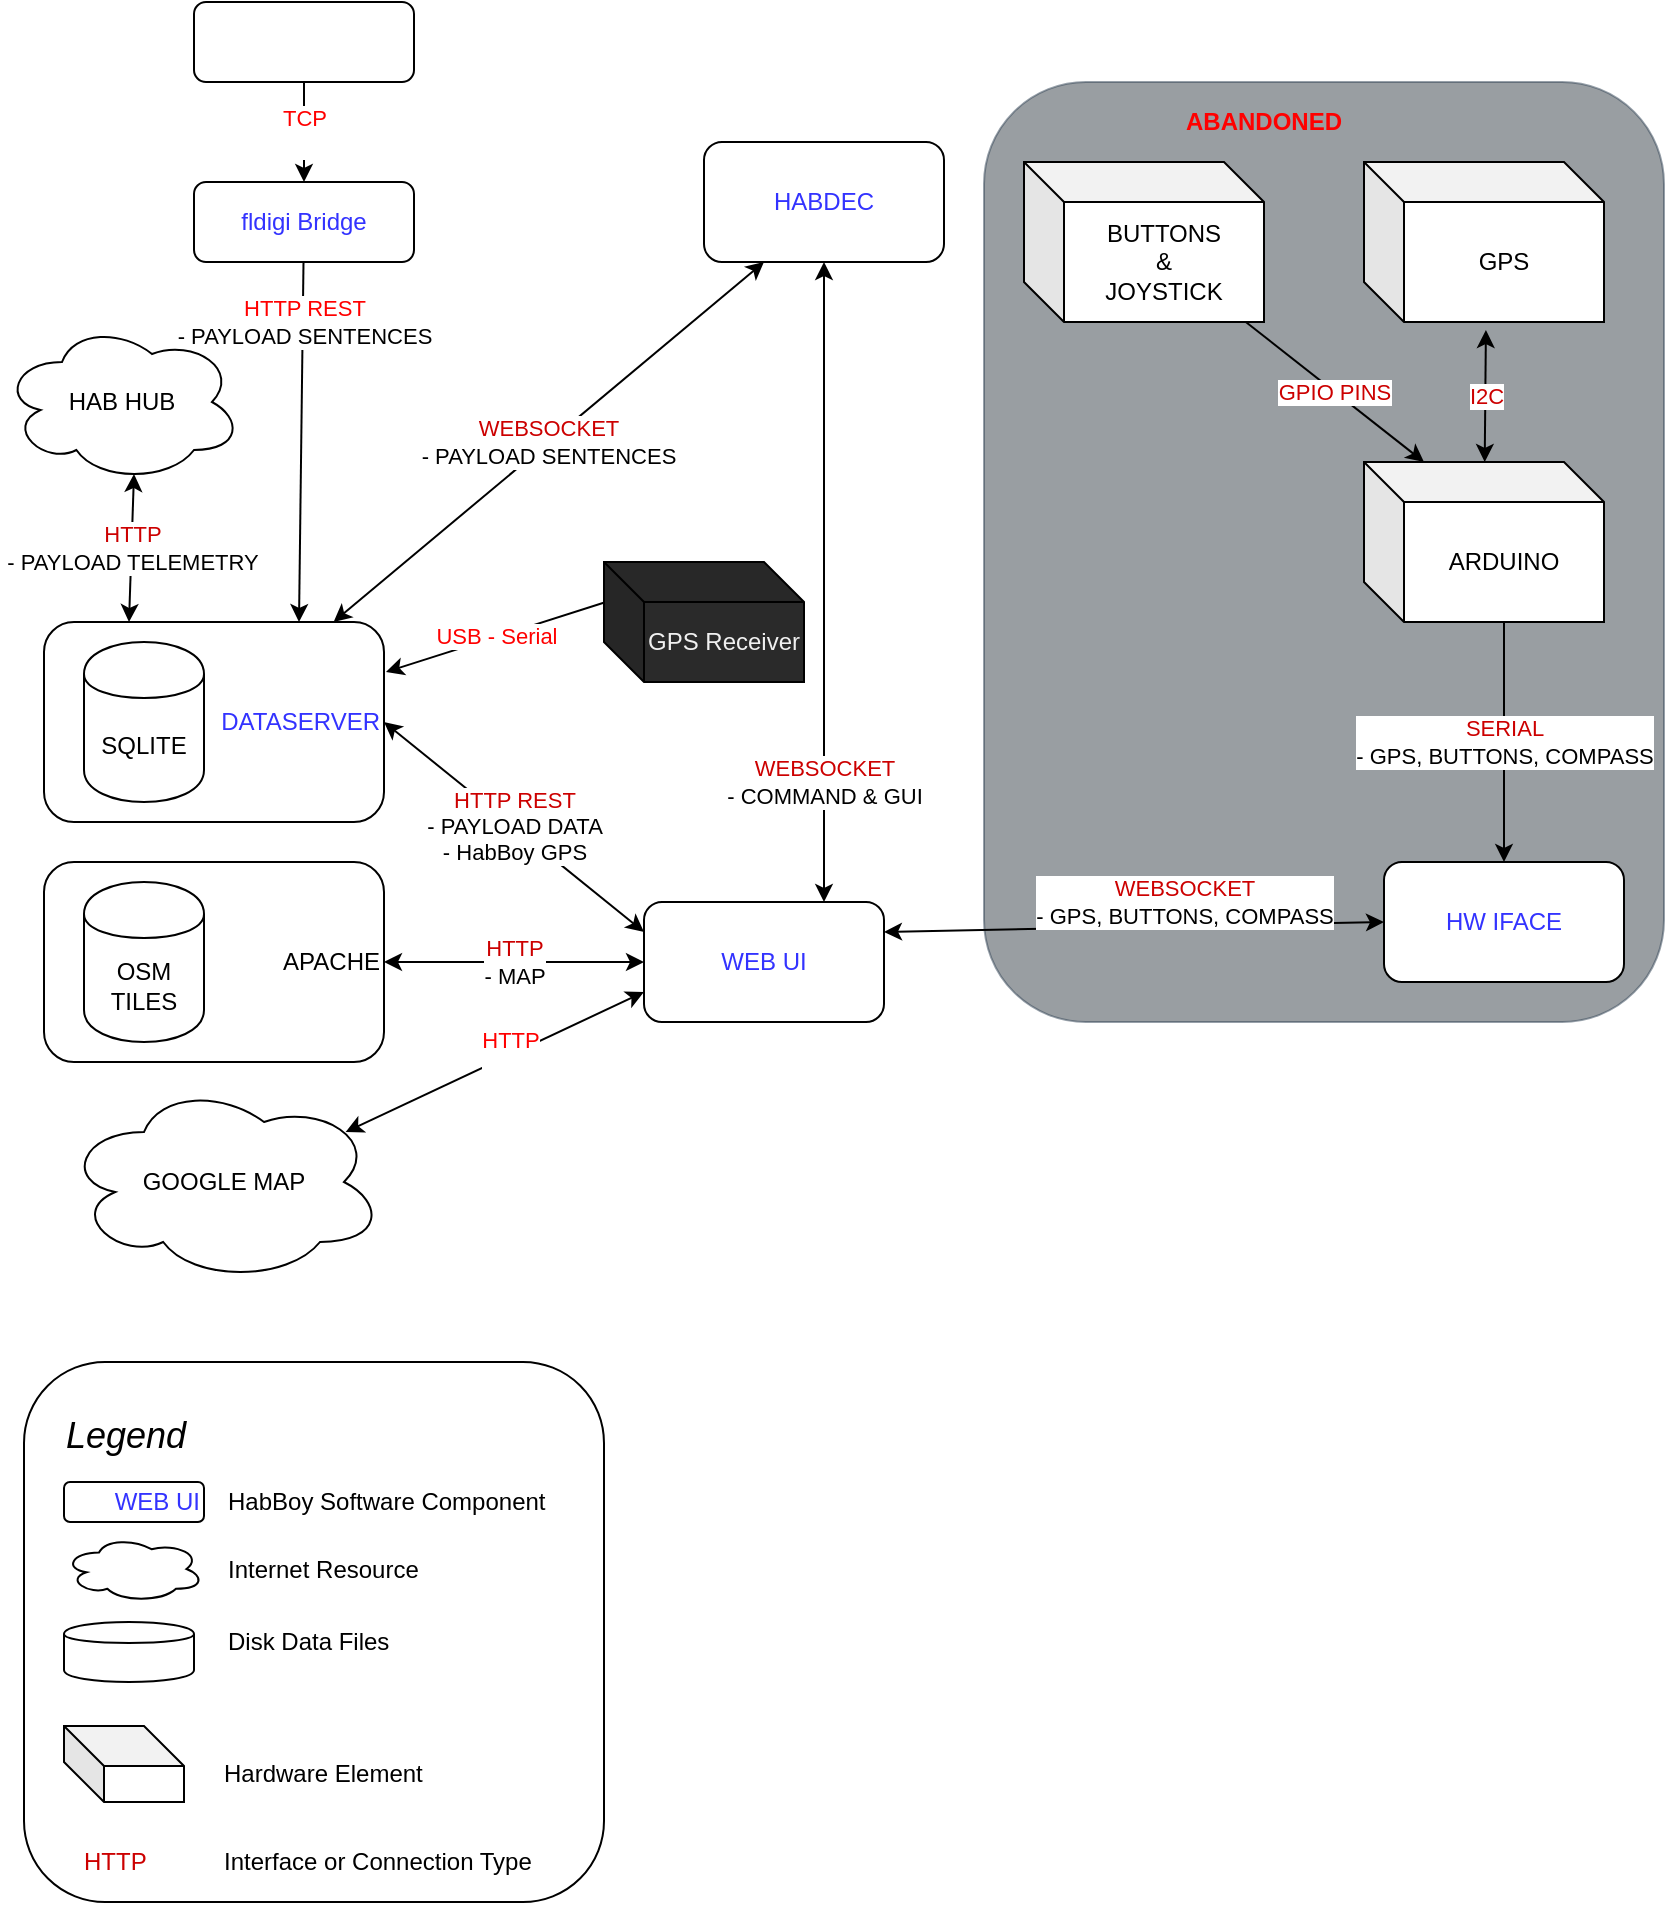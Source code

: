 <mxfile>
    <diagram id="kVDm_knLuPEapHOvSkhW" name="Page-1">
        <mxGraphModel dx="925" dy="764" grid="1" gridSize="10" guides="1" tooltips="1" connect="1" arrows="1" fold="1" page="1" pageScale="1" pageWidth="850" pageHeight="1100" math="0" shadow="0">
            <root>
                <mxCell id="0"/>
                <mxCell id="1" parent="0"/>
                <mxCell id="12" value="" style="whiteSpace=wrap;html=1;strokeColor=#314354;opacity=50;shadow=0;sketch=0;glass=0;fillColor=#353E47;labelPosition=center;verticalLabelPosition=top;align=center;verticalAlign=bottom;fontStyle=1;fontColor=#FF0000;rounded=1;" parent="1" vertex="1">
                    <mxGeometry x="510" y="120" width="340" height="470" as="geometry"/>
                </mxCell>
                <mxCell id="q6xpdlAktihQ9t4JN2tA-16" value="" style="whiteSpace=wrap;html=1;rounded=1;" parent="1" vertex="1">
                    <mxGeometry x="30" y="760" width="290" height="270" as="geometry"/>
                </mxCell>
                <mxCell id="ChM7FxRyLafK2Ug-lwnD-27" value="&lt;div&gt;&lt;font color=&quot;#CC0000&quot;&gt;WEBSOCKET&lt;/font&gt;&lt;/div&gt;&lt;div&gt;- COMMAND &amp;amp; GUI&lt;/div&gt;" style="edgeStyle=none;comic=0;orthogonalLoop=1;jettySize=auto;html=1;exitX=0.5;exitY=1;exitDx=0;exitDy=0;entryX=0.75;entryY=0;entryDx=0;entryDy=0;shadow=0;startArrow=classic;startFill=1;strokeColor=#000000;" parent="1" source="ChM7FxRyLafK2Ug-lwnD-1" target="ChM7FxRyLafK2Ug-lwnD-3" edge="1">
                    <mxGeometry x="0.625" relative="1" as="geometry">
                        <mxPoint as="offset"/>
                    </mxGeometry>
                </mxCell>
                <mxCell id="ChM7FxRyLafK2Ug-lwnD-30" value="&lt;div&gt;&lt;font color=&quot;#CC0000&quot;&gt;WEBSOCKET&lt;/font&gt;&lt;br&gt;&lt;/div&gt;&lt;div&gt;- PAYLOAD SENTENCES&lt;br&gt;&lt;/div&gt;" style="edgeStyle=none;comic=0;orthogonalLoop=1;jettySize=auto;html=1;exitX=0.25;exitY=1;exitDx=0;exitDy=0;shadow=0;startArrow=classic;startFill=1;strokeColor=#000000;" parent="1" source="ChM7FxRyLafK2Ug-lwnD-1" target="ChM7FxRyLafK2Ug-lwnD-2" edge="1">
                    <mxGeometry relative="1" as="geometry"/>
                </mxCell>
                <mxCell id="ChM7FxRyLafK2Ug-lwnD-1" value="&lt;div&gt;&lt;font color=&quot;#3333FF&quot;&gt;HABDEC&lt;/font&gt;&lt;/div&gt;" style="whiteSpace=wrap;html=1;rounded=1;" parent="1" vertex="1">
                    <mxGeometry x="370" y="150" width="120" height="60" as="geometry"/>
                </mxCell>
                <mxCell id="ChM7FxRyLafK2Ug-lwnD-25" value="&lt;div&gt;&lt;font color=&quot;#CC0000&quot;&gt;HTTP REST&lt;/font&gt;&lt;/div&gt;&lt;div&gt;- PAYLOAD DATA&lt;br&gt;&lt;/div&gt;&lt;div&gt;- HabBoy GPS&lt;/div&gt;" style="edgeStyle=none;orthogonalLoop=1;jettySize=auto;html=1;exitX=1;exitY=0.5;exitDx=0;exitDy=0;entryX=0;entryY=0.25;entryDx=0;entryDy=0;startArrow=classic;startFill=1;strokeColor=#000000;" parent="1" source="ChM7FxRyLafK2Ug-lwnD-2" target="ChM7FxRyLafK2Ug-lwnD-3" edge="1">
                    <mxGeometry relative="1" as="geometry"/>
                </mxCell>
                <mxCell id="5" style="orthogonalLoop=1;jettySize=auto;html=1;exitX=0.75;exitY=0;exitDx=0;exitDy=0;strokeColor=#000000;startArrow=classic;startFill=1;endArrow=none;endFill=0;" parent="1" source="ChM7FxRyLafK2Ug-lwnD-2" target="3" edge="1">
                    <mxGeometry relative="1" as="geometry"/>
                </mxCell>
                <mxCell id="6" value="&lt;font color=&quot;#ff0000&quot;&gt;HTTP REST&lt;br&gt;&lt;/font&gt;- PAYLOAD SENTENCES&lt;font color=&quot;#ff0000&quot;&gt;&lt;br&gt;&lt;/font&gt;" style="edgeLabel;html=1;align=center;verticalAlign=middle;resizable=0;points=[];rounded=1;" parent="5" vertex="1" connectable="0">
                    <mxGeometry x="-0.241" y="1" relative="1" as="geometry">
                        <mxPoint x="2.65" y="-81.99" as="offset"/>
                    </mxGeometry>
                </mxCell>
                <mxCell id="ChM7FxRyLafK2Ug-lwnD-2" value="&lt;div&gt;&lt;font color=&quot;#3333FF&quot;&gt;DATASERVER&lt;br&gt;&lt;/font&gt;&lt;/div&gt;" style="whiteSpace=wrap;html=1;align=right;rounded=1;" parent="1" vertex="1">
                    <mxGeometry x="40" y="390" width="170" height="100" as="geometry"/>
                </mxCell>
                <mxCell id="ChM7FxRyLafK2Ug-lwnD-3" value="&lt;div&gt;&lt;font color=&quot;#3333FF&quot;&gt;WEB UI&lt;/font&gt;&lt;/div&gt;" style="whiteSpace=wrap;html=1;rounded=1;" parent="1" vertex="1">
                    <mxGeometry x="340" y="530" width="120" height="60" as="geometry"/>
                </mxCell>
                <mxCell id="ChM7FxRyLafK2Ug-lwnD-4" value="&lt;div&gt;&lt;font color=&quot;#3333FF&quot;&gt;HW IFACE&lt;/font&gt;&lt;/div&gt;" style="whiteSpace=wrap;html=1;rounded=1;" parent="1" vertex="1">
                    <mxGeometry x="710" y="510" width="120" height="60" as="geometry"/>
                </mxCell>
                <mxCell id="ChM7FxRyLafK2Ug-lwnD-9" value="&lt;div&gt;&lt;font color=&quot;#CC0000&quot;&gt;SERIAL&lt;/font&gt;&lt;/div&gt;&lt;div&gt;- GPS, BUTTONS, COMPASS&lt;br&gt;&lt;/div&gt;" style="orthogonalLoop=1;jettySize=auto;html=1;exitX=0;exitY=0;exitDx=70;exitDy=80;exitPerimeter=0;strokeColor=#000000;" parent="1" source="ChM7FxRyLafK2Ug-lwnD-6" target="ChM7FxRyLafK2Ug-lwnD-4" edge="1">
                    <mxGeometry relative="1" as="geometry"/>
                </mxCell>
                <mxCell id="ChM7FxRyLafK2Ug-lwnD-6" value="ARDUINO" style="shape=cube;whiteSpace=wrap;html=1;boundedLbl=1;backgroundOutline=1;darkOpacity=0.05;darkOpacity2=0.1;rounded=1;" parent="1" vertex="1">
                    <mxGeometry x="700" y="310" width="120" height="80" as="geometry"/>
                </mxCell>
                <mxCell id="ChM7FxRyLafK2Ug-lwnD-7" value="SQLITE" style="shape=cylinder;whiteSpace=wrap;html=1;boundedLbl=1;backgroundOutline=1;rounded=1;" parent="1" vertex="1">
                    <mxGeometry x="60" y="400" width="60" height="80" as="geometry"/>
                </mxCell>
                <mxCell id="ChM7FxRyLafK2Ug-lwnD-10" value="&lt;div&gt;&lt;font color=&quot;#CC0000&quot;&gt;WEBSOCKET&lt;/font&gt;&lt;/div&gt;&lt;div&gt;- GPS, BUTTONS, COMPASS&lt;/div&gt;" style="endArrow=classic;startArrow=classic;html=1;entryX=0;entryY=0.5;entryDx=0;entryDy=0;exitX=1;exitY=0.25;exitDx=0;exitDy=0;strokeColor=#000000;" parent="1" source="ChM7FxRyLafK2Ug-lwnD-3" target="ChM7FxRyLafK2Ug-lwnD-4" edge="1">
                    <mxGeometry x="0.202" y="12" width="50" height="50" relative="1" as="geometry">
                        <mxPoint x="130" y="600" as="sourcePoint"/>
                        <mxPoint x="180" y="550" as="targetPoint"/>
                        <mxPoint as="offset"/>
                    </mxGeometry>
                </mxCell>
                <mxCell id="ChM7FxRyLafK2Ug-lwnD-11" value="&lt;div&gt;BUTTONS&lt;/div&gt;&lt;div&gt;&amp;amp;&lt;/div&gt;&lt;div&gt;JOYSTICK&lt;br&gt;&lt;/div&gt;" style="shape=cube;whiteSpace=wrap;html=1;boundedLbl=1;backgroundOutline=1;darkOpacity=0.05;darkOpacity2=0.1;rounded=1;" parent="1" vertex="1">
                    <mxGeometry x="530" y="160" width="120" height="80" as="geometry"/>
                </mxCell>
                <mxCell id="ChM7FxRyLafK2Ug-lwnD-12" value="GPS" style="shape=cube;whiteSpace=wrap;html=1;boundedLbl=1;backgroundOutline=1;darkOpacity=0.05;darkOpacity2=0.1;rounded=1;" parent="1" vertex="1">
                    <mxGeometry x="700" y="160" width="120" height="80" as="geometry"/>
                </mxCell>
                <mxCell id="ChM7FxRyLafK2Ug-lwnD-19" value="&lt;font color=&quot;#CC0000&quot;&gt;GPIO PINS&lt;/font&gt;" style="endArrow=classic;startArrow=none;html=1;startFill=0;entryX=0.25;entryY=0;entryDx=0;entryDy=0;entryPerimeter=0;strokeColor=#000000;" parent="1" source="ChM7FxRyLafK2Ug-lwnD-11" target="ChM7FxRyLafK2Ug-lwnD-6" edge="1">
                    <mxGeometry width="50" height="50" relative="1" as="geometry">
                        <mxPoint x="180" y="610" as="sourcePoint"/>
                        <mxPoint x="130" y="660" as="targetPoint"/>
                    </mxGeometry>
                </mxCell>
                <mxCell id="ChM7FxRyLafK2Ug-lwnD-20" value="&lt;font color=&quot;#CC0000&quot;&gt;I2C&lt;/font&gt;" style="endArrow=classic;startArrow=classic;html=1;entryX=0.508;entryY=1.05;entryDx=0;entryDy=0;entryPerimeter=0;strokeColor=#000000;" parent="1" source="ChM7FxRyLafK2Ug-lwnD-6" target="ChM7FxRyLafK2Ug-lwnD-12" edge="1">
                    <mxGeometry width="50" height="50" relative="1" as="geometry">
                        <mxPoint x="750" y="280" as="sourcePoint"/>
                        <mxPoint x="710" y="210" as="targetPoint"/>
                    </mxGeometry>
                </mxCell>
                <mxCell id="ChM7FxRyLafK2Ug-lwnD-24" value="&lt;div&gt;&lt;font color=&quot;#CC0000&quot;&gt;HTTP&lt;/font&gt;&lt;/div&gt;&lt;div&gt;- MAP&lt;br&gt;&lt;/div&gt;" style="edgeStyle=none;orthogonalLoop=1;jettySize=auto;html=1;exitX=1;exitY=0.5;exitDx=0;exitDy=0;strokeColor=#000000;shadow=0;comic=0;startArrow=classic;startFill=1;" parent="1" source="ChM7FxRyLafK2Ug-lwnD-22" target="ChM7FxRyLafK2Ug-lwnD-3" edge="1">
                    <mxGeometry relative="1" as="geometry"/>
                </mxCell>
                <mxCell id="ChM7FxRyLafK2Ug-lwnD-22" value="APACHE" style="whiteSpace=wrap;html=1;align=right;rounded=1;" parent="1" vertex="1">
                    <mxGeometry x="40" y="510" width="170" height="100" as="geometry"/>
                </mxCell>
                <mxCell id="ChM7FxRyLafK2Ug-lwnD-21" value="&lt;div&gt;OSM&lt;/div&gt;&lt;div&gt;TILES&lt;br&gt;&lt;/div&gt;" style="shape=cylinder;whiteSpace=wrap;html=1;boundedLbl=1;backgroundOutline=1;rounded=1;" parent="1" vertex="1">
                    <mxGeometry x="60" y="520" width="60" height="80" as="geometry"/>
                </mxCell>
                <mxCell id="ChM7FxRyLafK2Ug-lwnD-32" value="&lt;div&gt;&lt;font color=&quot;#CC0000&quot;&gt;HTTP&lt;/font&gt;&lt;br&gt;&lt;/div&gt;&lt;div&gt;- PAYLOAD TELEMETRY&lt;br&gt;&lt;/div&gt;" style="edgeStyle=none;comic=0;orthogonalLoop=1;jettySize=auto;html=1;exitX=0.55;exitY=0.95;exitDx=0;exitDy=0;exitPerimeter=0;entryX=0.25;entryY=0;entryDx=0;entryDy=0;shadow=0;startArrow=classic;startFill=1;strokeColor=#000000;" parent="1" source="ChM7FxRyLafK2Ug-lwnD-31" target="ChM7FxRyLafK2Ug-lwnD-2" edge="1">
                    <mxGeometry relative="1" as="geometry"/>
                </mxCell>
                <mxCell id="ChM7FxRyLafK2Ug-lwnD-31" value="HAB HUB" style="ellipse;shape=cloud;whiteSpace=wrap;html=1;align=center;rounded=1;" parent="1" vertex="1">
                    <mxGeometry x="19" y="240" width="120" height="80" as="geometry"/>
                </mxCell>
                <mxCell id="q6xpdlAktihQ9t4JN2tA-1" value="&lt;font style=&quot;font-size: 18px&quot;&gt;&lt;i&gt;Legend&lt;/i&gt;&lt;/font&gt;" style="text;html=1;resizable=0;points=[];autosize=1;align=left;verticalAlign=top;spacingTop=-4;rounded=1;" parent="1" vertex="1">
                    <mxGeometry x="49" y="784" width="90" height="20" as="geometry"/>
                </mxCell>
                <mxCell id="q6xpdlAktihQ9t4JN2tA-2" value="&lt;font color=&quot;#3333FF&quot;&gt;WEB UI&lt;/font&gt;" style="whiteSpace=wrap;html=1;align=right;rounded=1;" parent="1" vertex="1">
                    <mxGeometry x="50" y="820" width="70" height="20" as="geometry"/>
                </mxCell>
                <mxCell id="q6xpdlAktihQ9t4JN2tA-3" value="HabBoy Software Component" style="text;html=1;resizable=0;points=[];autosize=1;align=left;verticalAlign=top;spacingTop=-4;rounded=1;" parent="1" vertex="1">
                    <mxGeometry x="130" y="820" width="170" height="10" as="geometry"/>
                </mxCell>
                <mxCell id="q6xpdlAktihQ9t4JN2tA-4" value="" style="ellipse;shape=cloud;whiteSpace=wrap;html=1;align=center;rounded=1;" parent="1" vertex="1">
                    <mxGeometry x="50" y="847" width="70" height="33" as="geometry"/>
                </mxCell>
                <mxCell id="q6xpdlAktihQ9t4JN2tA-5" value="Internet Resource" style="text;html=1;resizable=0;points=[];autosize=1;align=left;verticalAlign=top;spacingTop=-4;rounded=1;" parent="1" vertex="1">
                    <mxGeometry x="130" y="853.5" width="130" height="20" as="geometry"/>
                </mxCell>
                <mxCell id="q6xpdlAktihQ9t4JN2tA-6" value="" style="shape=cylinder;whiteSpace=wrap;html=1;boundedLbl=1;backgroundOutline=1;rounded=1;" parent="1" vertex="1">
                    <mxGeometry x="50" y="890" width="65" height="30" as="geometry"/>
                </mxCell>
                <mxCell id="q6xpdlAktihQ9t4JN2tA-7" value="Disk Data Files" style="text;html=1;resizable=0;points=[];autosize=1;align=left;verticalAlign=top;spacingTop=-4;rounded=1;" parent="1" vertex="1">
                    <mxGeometry x="130" y="890" width="110" height="20" as="geometry"/>
                </mxCell>
                <mxCell id="q6xpdlAktihQ9t4JN2tA-8" value="" style="shape=cube;whiteSpace=wrap;html=1;boundedLbl=1;backgroundOutline=1;darkOpacity=0.05;darkOpacity2=0.1;rounded=1;" parent="1" vertex="1">
                    <mxGeometry x="50" y="942" width="60" height="38" as="geometry"/>
                </mxCell>
                <mxCell id="q6xpdlAktihQ9t4JN2tA-9" value="Hardware Element" style="text;html=1;resizable=0;points=[];autosize=1;align=left;verticalAlign=top;spacingTop=-4;rounded=1;" parent="1" vertex="1">
                    <mxGeometry x="128" y="956" width="130" height="20" as="geometry"/>
                </mxCell>
                <mxCell id="q6xpdlAktihQ9t4JN2tA-14" value="&lt;font color=&quot;#CC0000&quot;&gt;HTTP&lt;/font&gt;" style="text;html=1;resizable=0;points=[];autosize=1;align=left;verticalAlign=top;spacingTop=-4;rounded=1;" parent="1" vertex="1">
                    <mxGeometry x="57.5" y="1000" width="50" height="20" as="geometry"/>
                </mxCell>
                <mxCell id="q6xpdlAktihQ9t4JN2tA-15" value="Interface or Connection Type" style="text;html=1;resizable=0;points=[];autosize=1;align=left;verticalAlign=top;spacingTop=-4;rounded=1;" parent="1" vertex="1">
                    <mxGeometry x="128" y="1000" width="200" height="20" as="geometry"/>
                </mxCell>
                <mxCell id="q6xpdlAktihQ9t4JN2tA-17" value="GOOGLE MAP" style="ellipse;shape=cloud;whiteSpace=wrap;html=1;align=center;rounded=1;" parent="1" vertex="1">
                    <mxGeometry x="50" y="620" width="160" height="100" as="geometry"/>
                </mxCell>
                <mxCell id="q6xpdlAktihQ9t4JN2tA-18" value="" style="endArrow=classic;startArrow=classic;html=1;exitX=0.88;exitY=0.25;exitDx=0;exitDy=0;exitPerimeter=0;entryX=0;entryY=0.75;entryDx=0;entryDy=0;strokeColor=#000000;" parent="1" source="q6xpdlAktihQ9t4JN2tA-17" target="ChM7FxRyLafK2Ug-lwnD-3" edge="1">
                    <mxGeometry width="50" height="50" relative="1" as="geometry">
                        <mxPoint x="220" y="650" as="sourcePoint"/>
                        <mxPoint x="380" y="640" as="targetPoint"/>
                    </mxGeometry>
                </mxCell>
                <mxCell id="28" value="&lt;font color=&quot;#ff0000&quot;&gt;HTTP&lt;br&gt;&lt;/font&gt;- Map" style="edgeLabel;html=1;align=center;verticalAlign=middle;resizable=0;points=[];fontColor=#FFFFFF;" parent="q6xpdlAktihQ9t4JN2tA-18" vertex="1" connectable="0">
                    <mxGeometry x="0.097" y="1" relative="1" as="geometry">
                        <mxPoint as="offset"/>
                    </mxGeometry>
                </mxCell>
                <mxCell id="11" value="&lt;font color=&quot;#ff0000&quot;&gt;TCP&lt;/font&gt;&lt;br&gt;&lt;font color=&quot;#ffffff&quot;&gt;- Raw Text&lt;/font&gt;" style="edgeStyle=none;orthogonalLoop=1;jettySize=auto;html=1;exitX=0.5;exitY=0;exitDx=0;exitDy=0;entryX=0.5;entryY=1;entryDx=0;entryDy=0;startArrow=classic;startFill=1;endArrow=none;endFill=0;strokeColor=#000000;" parent="1" source="3" target="7" edge="1">
                    <mxGeometry relative="1" as="geometry"/>
                </mxCell>
                <mxCell id="3" value="&lt;div&gt;&lt;font color=&quot;#3333ff&quot;&gt;fldigi Bridge&lt;/font&gt;&lt;/div&gt;" style="whiteSpace=wrap;html=1;rounded=1;" parent="1" vertex="1">
                    <mxGeometry x="115" y="170" width="110" height="40" as="geometry"/>
                </mxCell>
                <mxCell id="7" value="&lt;div&gt;&lt;font color=&quot;#ffffff&quot;&gt;fldigi&lt;/font&gt;&lt;/div&gt;" style="whiteSpace=wrap;html=1;rounded=1;" parent="1" vertex="1">
                    <mxGeometry x="115" y="80" width="110" height="40" as="geometry"/>
                </mxCell>
                <mxCell id="13" value="&lt;b&gt;ABANDONED&lt;/b&gt;" style="text;html=1;strokeColor=none;fillColor=none;align=center;verticalAlign=middle;whiteSpace=wrap;shadow=0;glass=0;sketch=0;fontColor=#FF0000;opacity=50;rounded=1;" parent="1" vertex="1">
                    <mxGeometry x="630" y="130" width="40" height="20" as="geometry"/>
                </mxCell>
                <mxCell id="27" value="&lt;font color=&quot;#ff0000&quot;&gt;USB - Serial&lt;/font&gt;" style="rounded=0;orthogonalLoop=1;jettySize=auto;html=1;exitX=0;exitY=0;exitDx=0;exitDy=20;exitPerimeter=0;entryX=1;entryY=0.25;entryDx=0;entryDy=0;fontColor=#FFFFFF;strokeColor=#000000;" parent="1" edge="1">
                    <mxGeometry relative="1" as="geometry">
                        <mxPoint x="321" y="380" as="sourcePoint"/>
                        <mxPoint x="211" y="415" as="targetPoint"/>
                    </mxGeometry>
                </mxCell>
                <mxCell id="14" value="GPS Receiver" style="shape=cube;whiteSpace=wrap;html=1;boundedLbl=1;backgroundOutline=1;darkOpacity=0.05;darkOpacity2=0.1;fillColor=#2a2a2a;gradientColor=none;fontColor=#f0f0f0;align=center;rounded=1;" parent="1" vertex="1">
                    <mxGeometry x="320" y="360" width="100" height="60" as="geometry"/>
                </mxCell>
            </root>
        </mxGraphModel>
    </diagram>
</mxfile>